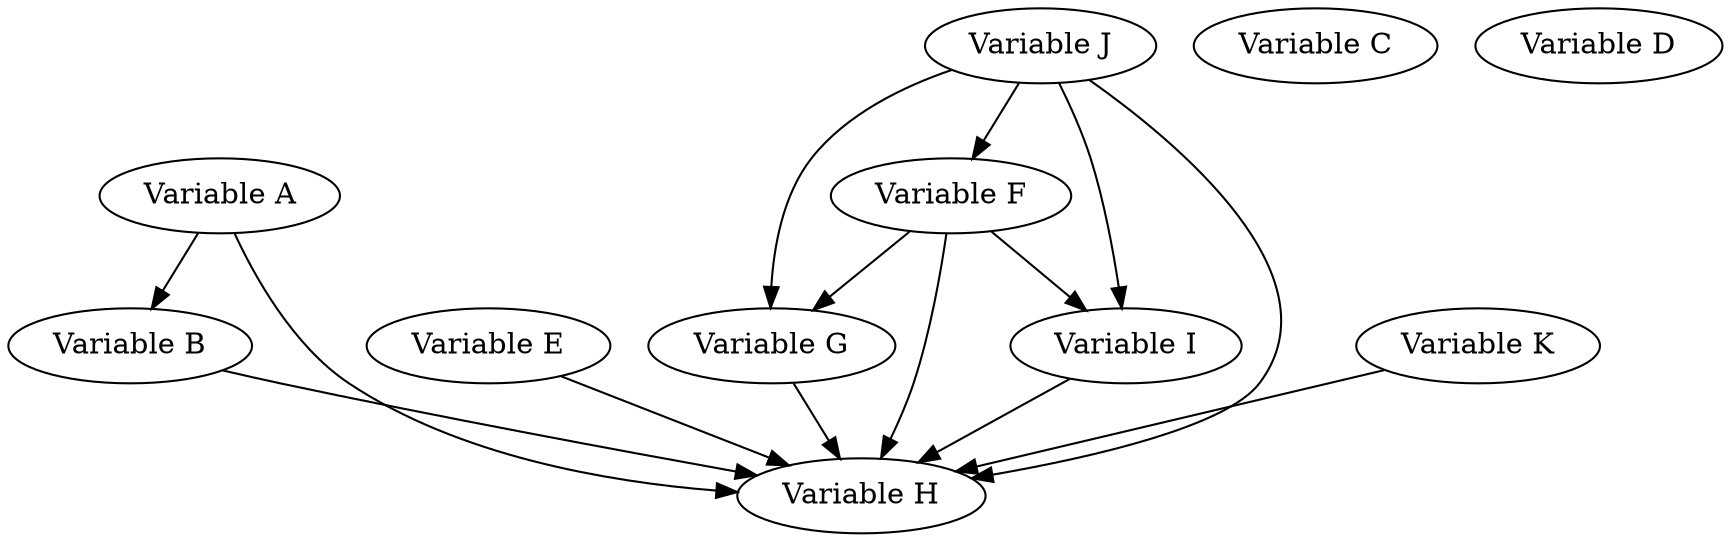 // Causal DAG
digraph {
	A [label="Variable A"]
	B [label="Variable B"]
	C [label="Variable C"]
	D [label="Variable D"]
	E [label="Variable E"]
	F [label="Variable F"]
	G [label="Variable G"]
	H [label="Variable H"]
	I [label="Variable I"]
	J [label="Variable J"]
	K [label="Variable K"]
	A -> B
	A -> H
	B -> H
	E -> H
	F -> G
	F -> H
	F -> I
	G -> H
	I -> H
	J -> F
	J -> G
	J -> H
	J -> I
	K -> H
}

